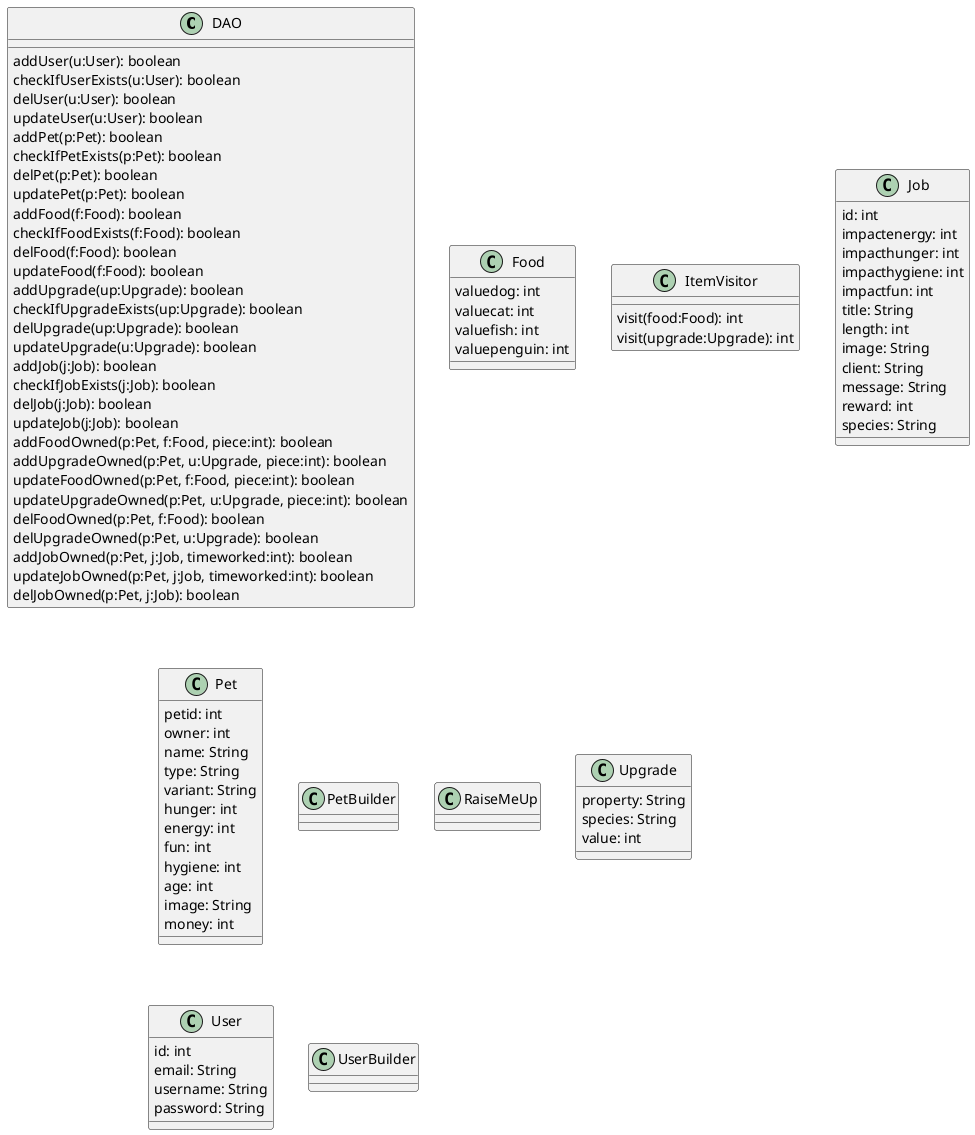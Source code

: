 @startuml

class DAO {
    addUser(u:User): boolean
    checkIfUserExists(u:User): boolean
    delUser(u:User): boolean
    updateUser(u:User): boolean
    addPet(p:Pet): boolean
    checkIfPetExists(p:Pet): boolean
    delPet(p:Pet): boolean
    updatePet(p:Pet): boolean
    addFood(f:Food): boolean
    checkIfFoodExists(f:Food): boolean
    delFood(f:Food): boolean
    updateFood(f:Food): boolean
    addUpgrade(up:Upgrade): boolean
    checkIfUpgradeExists(up:Upgrade): boolean
    delUpgrade(up:Upgrade): boolean
    updateUpgrade(u:Upgrade): boolean
    addJob(j:Job): boolean
    checkIfJobExists(j:Job): boolean
    delJob(j:Job): boolean
    updateJob(j:Job): boolean
    addFoodOwned(p:Pet, f:Food, piece:int): boolean
    addUpgradeOwned(p:Pet, u:Upgrade, piece:int): boolean
    updateFoodOwned(p:Pet, f:Food, piece:int): boolean
    updateUpgradeOwned(p:Pet, u:Upgrade, piece:int): boolean
    delFoodOwned(p:Pet, f:Food): boolean
    delUpgradeOwned(p:Pet, u:Upgrade): boolean
    addJobOwned(p:Pet, j:Job, timeworked:int): boolean
    updateJobOwned(p:Pet, j:Job, timeworked:int): boolean
    delJobOwned(p:Pet, j:Job): boolean
}

class Food {
    valuedog: int
    valuecat: int
    valuefish: int
    valuepenguin: int
}

class ItemVisitor {
    visit(food:Food): int
    visit(upgrade:Upgrade): int
}

class Job {
    id: int
    impactenergy: int
    impacthunger: int
    impacthygiene: int
    impactfun: int
    title: String
    length: int
    image: String
    client: String
    message: String
    reward: int
    species: String
}

class Pet {
    petid: int
    owner: int
    name: String
    type: String
    variant: String
    hunger: int
    energy: int
    fun: int
    hygiene: int
    age: int
    image: String
    money: int
}

class PetBuilder {
}

class RaiseMeUp {
}

class Upgrade {
    property: String
    species: String
    value: int
}

class User {
    id: int
    email: String
    username: String
    password: String
}

class UserBuilder {
}

@enduml
